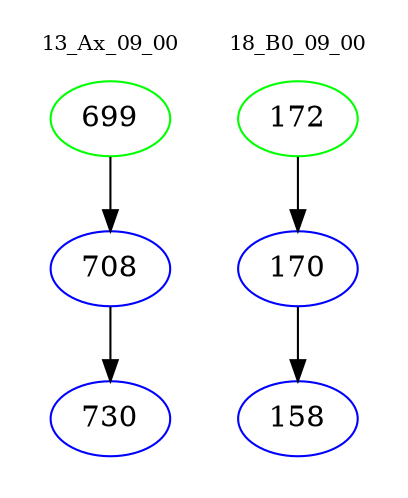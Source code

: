 digraph{
subgraph cluster_0 {
color = white
label = "13_Ax_09_00";
fontsize=10;
T0_699 [label="699", color="green"]
T0_699 -> T0_708 [color="black"]
T0_708 [label="708", color="blue"]
T0_708 -> T0_730 [color="black"]
T0_730 [label="730", color="blue"]
}
subgraph cluster_1 {
color = white
label = "18_B0_09_00";
fontsize=10;
T1_172 [label="172", color="green"]
T1_172 -> T1_170 [color="black"]
T1_170 [label="170", color="blue"]
T1_170 -> T1_158 [color="black"]
T1_158 [label="158", color="blue"]
}
}
